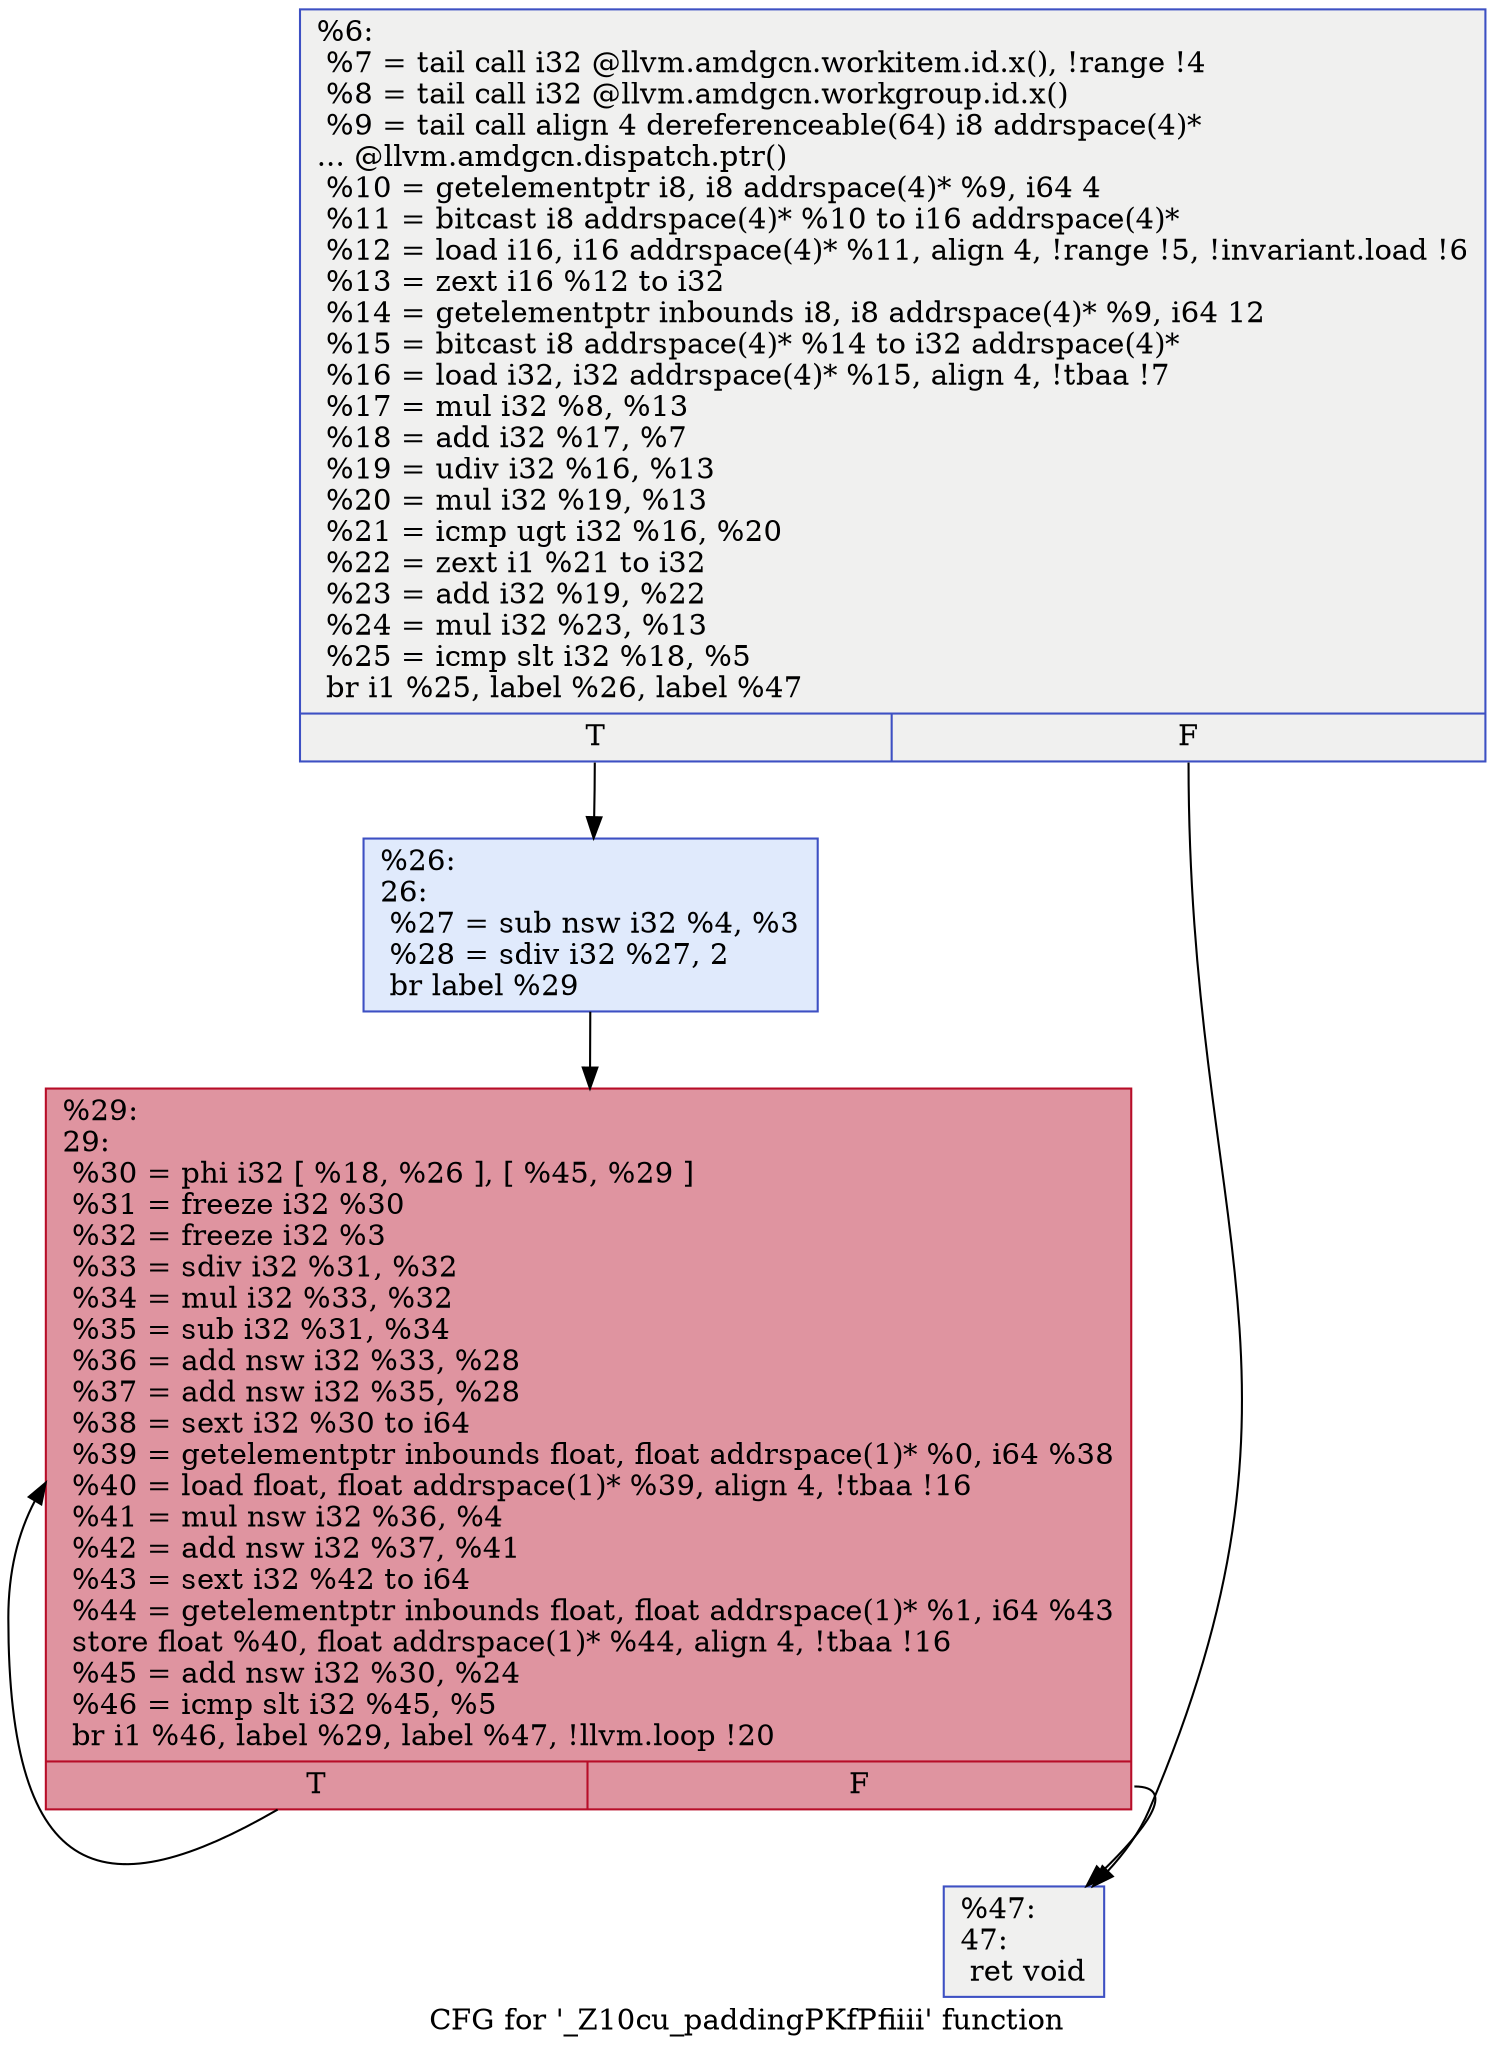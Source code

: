 digraph "CFG for '_Z10cu_paddingPKfPfiiii' function" {
	label="CFG for '_Z10cu_paddingPKfPfiiii' function";

	Node0x51ba630 [shape=record,color="#3d50c3ff", style=filled, fillcolor="#dedcdb70",label="{%6:\l  %7 = tail call i32 @llvm.amdgcn.workitem.id.x(), !range !4\l  %8 = tail call i32 @llvm.amdgcn.workgroup.id.x()\l  %9 = tail call align 4 dereferenceable(64) i8 addrspace(4)*\l... @llvm.amdgcn.dispatch.ptr()\l  %10 = getelementptr i8, i8 addrspace(4)* %9, i64 4\l  %11 = bitcast i8 addrspace(4)* %10 to i16 addrspace(4)*\l  %12 = load i16, i16 addrspace(4)* %11, align 4, !range !5, !invariant.load !6\l  %13 = zext i16 %12 to i32\l  %14 = getelementptr inbounds i8, i8 addrspace(4)* %9, i64 12\l  %15 = bitcast i8 addrspace(4)* %14 to i32 addrspace(4)*\l  %16 = load i32, i32 addrspace(4)* %15, align 4, !tbaa !7\l  %17 = mul i32 %8, %13\l  %18 = add i32 %17, %7\l  %19 = udiv i32 %16, %13\l  %20 = mul i32 %19, %13\l  %21 = icmp ugt i32 %16, %20\l  %22 = zext i1 %21 to i32\l  %23 = add i32 %19, %22\l  %24 = mul i32 %23, %13\l  %25 = icmp slt i32 %18, %5\l  br i1 %25, label %26, label %47\l|{<s0>T|<s1>F}}"];
	Node0x51ba630:s0 -> Node0x51bcb90;
	Node0x51ba630:s1 -> Node0x51bcc20;
	Node0x51bcb90 [shape=record,color="#3d50c3ff", style=filled, fillcolor="#b9d0f970",label="{%26:\l26:                                               \l  %27 = sub nsw i32 %4, %3\l  %28 = sdiv i32 %27, 2\l  br label %29\l}"];
	Node0x51bcb90 -> Node0x51bce80;
	Node0x51bce80 [shape=record,color="#b70d28ff", style=filled, fillcolor="#b70d2870",label="{%29:\l29:                                               \l  %30 = phi i32 [ %18, %26 ], [ %45, %29 ]\l  %31 = freeze i32 %30\l  %32 = freeze i32 %3\l  %33 = sdiv i32 %31, %32\l  %34 = mul i32 %33, %32\l  %35 = sub i32 %31, %34\l  %36 = add nsw i32 %33, %28\l  %37 = add nsw i32 %35, %28\l  %38 = sext i32 %30 to i64\l  %39 = getelementptr inbounds float, float addrspace(1)* %0, i64 %38\l  %40 = load float, float addrspace(1)* %39, align 4, !tbaa !16\l  %41 = mul nsw i32 %36, %4\l  %42 = add nsw i32 %37, %41\l  %43 = sext i32 %42 to i64\l  %44 = getelementptr inbounds float, float addrspace(1)* %1, i64 %43\l  store float %40, float addrspace(1)* %44, align 4, !tbaa !16\l  %45 = add nsw i32 %30, %24\l  %46 = icmp slt i32 %45, %5\l  br i1 %46, label %29, label %47, !llvm.loop !20\l|{<s0>T|<s1>F}}"];
	Node0x51bce80:s0 -> Node0x51bce80;
	Node0x51bce80:s1 -> Node0x51bcc20;
	Node0x51bcc20 [shape=record,color="#3d50c3ff", style=filled, fillcolor="#dedcdb70",label="{%47:\l47:                                               \l  ret void\l}"];
}
